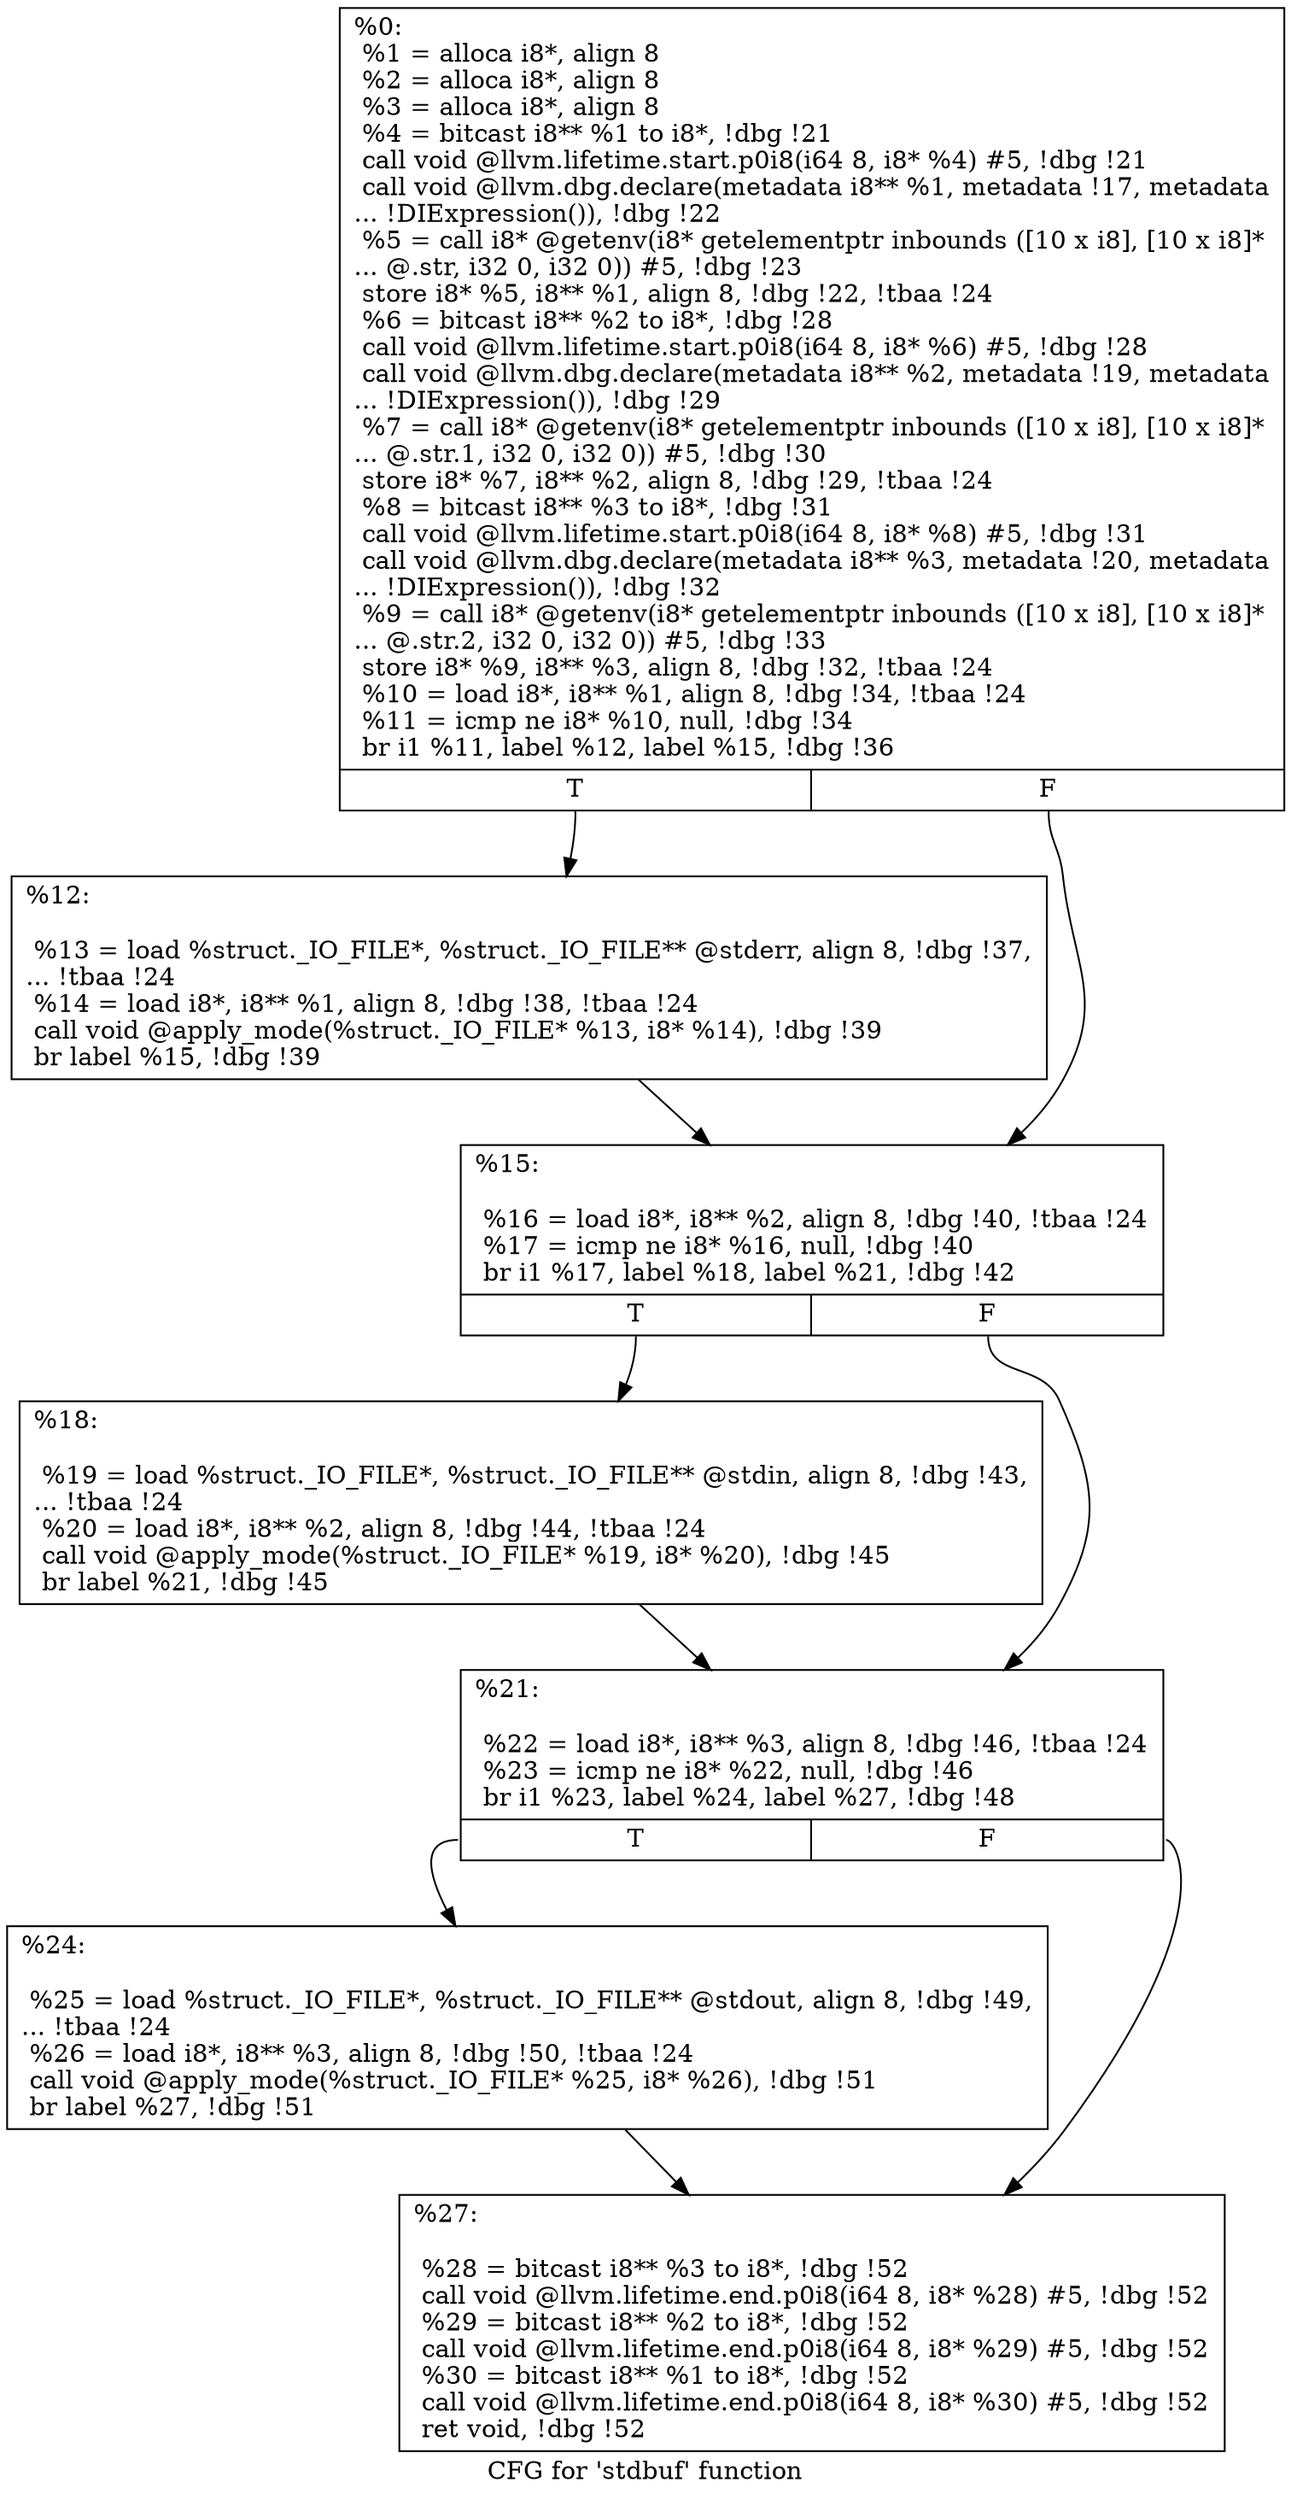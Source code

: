 digraph "CFG for 'stdbuf' function" {
	label="CFG for 'stdbuf' function";

	Node0x22bb900 [shape=record,label="{%0:\l  %1 = alloca i8*, align 8\l  %2 = alloca i8*, align 8\l  %3 = alloca i8*, align 8\l  %4 = bitcast i8** %1 to i8*, !dbg !21\l  call void @llvm.lifetime.start.p0i8(i64 8, i8* %4) #5, !dbg !21\l  call void @llvm.dbg.declare(metadata i8** %1, metadata !17, metadata\l... !DIExpression()), !dbg !22\l  %5 = call i8* @getenv(i8* getelementptr inbounds ([10 x i8], [10 x i8]*\l... @.str, i32 0, i32 0)) #5, !dbg !23\l  store i8* %5, i8** %1, align 8, !dbg !22, !tbaa !24\l  %6 = bitcast i8** %2 to i8*, !dbg !28\l  call void @llvm.lifetime.start.p0i8(i64 8, i8* %6) #5, !dbg !28\l  call void @llvm.dbg.declare(metadata i8** %2, metadata !19, metadata\l... !DIExpression()), !dbg !29\l  %7 = call i8* @getenv(i8* getelementptr inbounds ([10 x i8], [10 x i8]*\l... @.str.1, i32 0, i32 0)) #5, !dbg !30\l  store i8* %7, i8** %2, align 8, !dbg !29, !tbaa !24\l  %8 = bitcast i8** %3 to i8*, !dbg !31\l  call void @llvm.lifetime.start.p0i8(i64 8, i8* %8) #5, !dbg !31\l  call void @llvm.dbg.declare(metadata i8** %3, metadata !20, metadata\l... !DIExpression()), !dbg !32\l  %9 = call i8* @getenv(i8* getelementptr inbounds ([10 x i8], [10 x i8]*\l... @.str.2, i32 0, i32 0)) #5, !dbg !33\l  store i8* %9, i8** %3, align 8, !dbg !32, !tbaa !24\l  %10 = load i8*, i8** %1, align 8, !dbg !34, !tbaa !24\l  %11 = icmp ne i8* %10, null, !dbg !34\l  br i1 %11, label %12, label %15, !dbg !36\l|{<s0>T|<s1>F}}"];
	Node0x22bb900:s0 -> Node0x22bfb10;
	Node0x22bb900:s1 -> Node0x22bfb60;
	Node0x22bfb10 [shape=record,label="{%12:\l\l  %13 = load %struct._IO_FILE*, %struct._IO_FILE** @stderr, align 8, !dbg !37,\l... !tbaa !24\l  %14 = load i8*, i8** %1, align 8, !dbg !38, !tbaa !24\l  call void @apply_mode(%struct._IO_FILE* %13, i8* %14), !dbg !39\l  br label %15, !dbg !39\l}"];
	Node0x22bfb10 -> Node0x22bfb60;
	Node0x22bfb60 [shape=record,label="{%15:\l\l  %16 = load i8*, i8** %2, align 8, !dbg !40, !tbaa !24\l  %17 = icmp ne i8* %16, null, !dbg !40\l  br i1 %17, label %18, label %21, !dbg !42\l|{<s0>T|<s1>F}}"];
	Node0x22bfb60:s0 -> Node0x22bfbb0;
	Node0x22bfb60:s1 -> Node0x22bfc00;
	Node0x22bfbb0 [shape=record,label="{%18:\l\l  %19 = load %struct._IO_FILE*, %struct._IO_FILE** @stdin, align 8, !dbg !43,\l... !tbaa !24\l  %20 = load i8*, i8** %2, align 8, !dbg !44, !tbaa !24\l  call void @apply_mode(%struct._IO_FILE* %19, i8* %20), !dbg !45\l  br label %21, !dbg !45\l}"];
	Node0x22bfbb0 -> Node0x22bfc00;
	Node0x22bfc00 [shape=record,label="{%21:\l\l  %22 = load i8*, i8** %3, align 8, !dbg !46, !tbaa !24\l  %23 = icmp ne i8* %22, null, !dbg !46\l  br i1 %23, label %24, label %27, !dbg !48\l|{<s0>T|<s1>F}}"];
	Node0x22bfc00:s0 -> Node0x22bfc50;
	Node0x22bfc00:s1 -> Node0x22bfca0;
	Node0x22bfc50 [shape=record,label="{%24:\l\l  %25 = load %struct._IO_FILE*, %struct._IO_FILE** @stdout, align 8, !dbg !49,\l... !tbaa !24\l  %26 = load i8*, i8** %3, align 8, !dbg !50, !tbaa !24\l  call void @apply_mode(%struct._IO_FILE* %25, i8* %26), !dbg !51\l  br label %27, !dbg !51\l}"];
	Node0x22bfc50 -> Node0x22bfca0;
	Node0x22bfca0 [shape=record,label="{%27:\l\l  %28 = bitcast i8** %3 to i8*, !dbg !52\l  call void @llvm.lifetime.end.p0i8(i64 8, i8* %28) #5, !dbg !52\l  %29 = bitcast i8** %2 to i8*, !dbg !52\l  call void @llvm.lifetime.end.p0i8(i64 8, i8* %29) #5, !dbg !52\l  %30 = bitcast i8** %1 to i8*, !dbg !52\l  call void @llvm.lifetime.end.p0i8(i64 8, i8* %30) #5, !dbg !52\l  ret void, !dbg !52\l}"];
}
